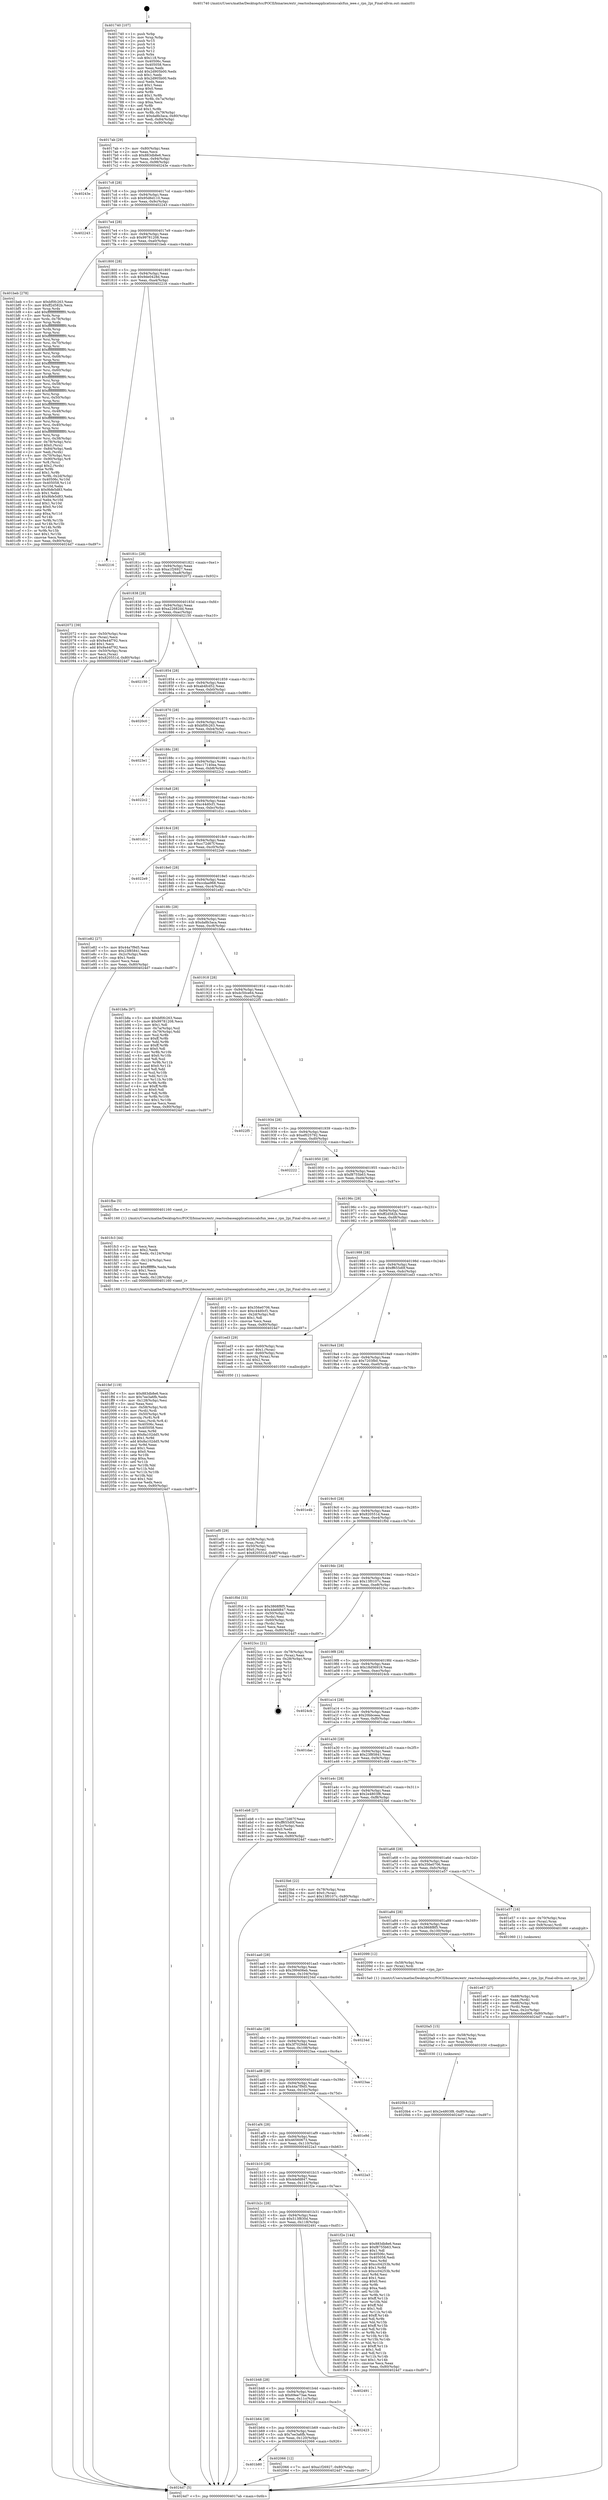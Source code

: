 digraph "0x401740" {
  label = "0x401740 (/mnt/c/Users/mathe/Desktop/tcc/POCII/binaries/extr_reactosbaseapplicationscalcfun_ieee.c_rpn_2pi_Final-ollvm.out::main(0))"
  labelloc = "t"
  node[shape=record]

  Entry [label="",width=0.3,height=0.3,shape=circle,fillcolor=black,style=filled]
  "0x4017ab" [label="{
     0x4017ab [29]\l
     | [instrs]\l
     &nbsp;&nbsp;0x4017ab \<+3\>: mov -0x80(%rbp),%eax\l
     &nbsp;&nbsp;0x4017ae \<+2\>: mov %eax,%ecx\l
     &nbsp;&nbsp;0x4017b0 \<+6\>: sub $0x883db8e6,%ecx\l
     &nbsp;&nbsp;0x4017b6 \<+6\>: mov %eax,-0x94(%rbp)\l
     &nbsp;&nbsp;0x4017bc \<+6\>: mov %ecx,-0x98(%rbp)\l
     &nbsp;&nbsp;0x4017c2 \<+6\>: je 000000000040243e \<main+0xcfe\>\l
  }"]
  "0x40243e" [label="{
     0x40243e\l
  }", style=dashed]
  "0x4017c8" [label="{
     0x4017c8 [28]\l
     | [instrs]\l
     &nbsp;&nbsp;0x4017c8 \<+5\>: jmp 00000000004017cd \<main+0x8d\>\l
     &nbsp;&nbsp;0x4017cd \<+6\>: mov -0x94(%rbp),%eax\l
     &nbsp;&nbsp;0x4017d3 \<+5\>: sub $0x95d6d110,%eax\l
     &nbsp;&nbsp;0x4017d8 \<+6\>: mov %eax,-0x9c(%rbp)\l
     &nbsp;&nbsp;0x4017de \<+6\>: je 0000000000402243 \<main+0xb03\>\l
  }"]
  Exit [label="",width=0.3,height=0.3,shape=circle,fillcolor=black,style=filled,peripheries=2]
  "0x402243" [label="{
     0x402243\l
  }", style=dashed]
  "0x4017e4" [label="{
     0x4017e4 [28]\l
     | [instrs]\l
     &nbsp;&nbsp;0x4017e4 \<+5\>: jmp 00000000004017e9 \<main+0xa9\>\l
     &nbsp;&nbsp;0x4017e9 \<+6\>: mov -0x94(%rbp),%eax\l
     &nbsp;&nbsp;0x4017ef \<+5\>: sub $0x99781208,%eax\l
     &nbsp;&nbsp;0x4017f4 \<+6\>: mov %eax,-0xa0(%rbp)\l
     &nbsp;&nbsp;0x4017fa \<+6\>: je 0000000000401beb \<main+0x4ab\>\l
  }"]
  "0x4020b4" [label="{
     0x4020b4 [12]\l
     | [instrs]\l
     &nbsp;&nbsp;0x4020b4 \<+7\>: movl $0x2e4803f8,-0x80(%rbp)\l
     &nbsp;&nbsp;0x4020bb \<+5\>: jmp 00000000004024d7 \<main+0xd97\>\l
  }"]
  "0x401beb" [label="{
     0x401beb [278]\l
     | [instrs]\l
     &nbsp;&nbsp;0x401beb \<+5\>: mov $0xbf0fc263,%eax\l
     &nbsp;&nbsp;0x401bf0 \<+5\>: mov $0xff2d582b,%ecx\l
     &nbsp;&nbsp;0x401bf5 \<+3\>: mov %rsp,%rdx\l
     &nbsp;&nbsp;0x401bf8 \<+4\>: add $0xfffffffffffffff0,%rdx\l
     &nbsp;&nbsp;0x401bfc \<+3\>: mov %rdx,%rsp\l
     &nbsp;&nbsp;0x401bff \<+4\>: mov %rdx,-0x78(%rbp)\l
     &nbsp;&nbsp;0x401c03 \<+3\>: mov %rsp,%rdx\l
     &nbsp;&nbsp;0x401c06 \<+4\>: add $0xfffffffffffffff0,%rdx\l
     &nbsp;&nbsp;0x401c0a \<+3\>: mov %rdx,%rsp\l
     &nbsp;&nbsp;0x401c0d \<+3\>: mov %rsp,%rsi\l
     &nbsp;&nbsp;0x401c10 \<+4\>: add $0xfffffffffffffff0,%rsi\l
     &nbsp;&nbsp;0x401c14 \<+3\>: mov %rsi,%rsp\l
     &nbsp;&nbsp;0x401c17 \<+4\>: mov %rsi,-0x70(%rbp)\l
     &nbsp;&nbsp;0x401c1b \<+3\>: mov %rsp,%rsi\l
     &nbsp;&nbsp;0x401c1e \<+4\>: add $0xfffffffffffffff0,%rsi\l
     &nbsp;&nbsp;0x401c22 \<+3\>: mov %rsi,%rsp\l
     &nbsp;&nbsp;0x401c25 \<+4\>: mov %rsi,-0x68(%rbp)\l
     &nbsp;&nbsp;0x401c29 \<+3\>: mov %rsp,%rsi\l
     &nbsp;&nbsp;0x401c2c \<+4\>: add $0xfffffffffffffff0,%rsi\l
     &nbsp;&nbsp;0x401c30 \<+3\>: mov %rsi,%rsp\l
     &nbsp;&nbsp;0x401c33 \<+4\>: mov %rsi,-0x60(%rbp)\l
     &nbsp;&nbsp;0x401c37 \<+3\>: mov %rsp,%rsi\l
     &nbsp;&nbsp;0x401c3a \<+4\>: add $0xfffffffffffffff0,%rsi\l
     &nbsp;&nbsp;0x401c3e \<+3\>: mov %rsi,%rsp\l
     &nbsp;&nbsp;0x401c41 \<+4\>: mov %rsi,-0x58(%rbp)\l
     &nbsp;&nbsp;0x401c45 \<+3\>: mov %rsp,%rsi\l
     &nbsp;&nbsp;0x401c48 \<+4\>: add $0xfffffffffffffff0,%rsi\l
     &nbsp;&nbsp;0x401c4c \<+3\>: mov %rsi,%rsp\l
     &nbsp;&nbsp;0x401c4f \<+4\>: mov %rsi,-0x50(%rbp)\l
     &nbsp;&nbsp;0x401c53 \<+3\>: mov %rsp,%rsi\l
     &nbsp;&nbsp;0x401c56 \<+4\>: add $0xfffffffffffffff0,%rsi\l
     &nbsp;&nbsp;0x401c5a \<+3\>: mov %rsi,%rsp\l
     &nbsp;&nbsp;0x401c5d \<+4\>: mov %rsi,-0x48(%rbp)\l
     &nbsp;&nbsp;0x401c61 \<+3\>: mov %rsp,%rsi\l
     &nbsp;&nbsp;0x401c64 \<+4\>: add $0xfffffffffffffff0,%rsi\l
     &nbsp;&nbsp;0x401c68 \<+3\>: mov %rsi,%rsp\l
     &nbsp;&nbsp;0x401c6b \<+4\>: mov %rsi,-0x40(%rbp)\l
     &nbsp;&nbsp;0x401c6f \<+3\>: mov %rsp,%rsi\l
     &nbsp;&nbsp;0x401c72 \<+4\>: add $0xfffffffffffffff0,%rsi\l
     &nbsp;&nbsp;0x401c76 \<+3\>: mov %rsi,%rsp\l
     &nbsp;&nbsp;0x401c79 \<+4\>: mov %rsi,-0x38(%rbp)\l
     &nbsp;&nbsp;0x401c7d \<+4\>: mov -0x78(%rbp),%rsi\l
     &nbsp;&nbsp;0x401c81 \<+6\>: movl $0x0,(%rsi)\l
     &nbsp;&nbsp;0x401c87 \<+6\>: mov -0x84(%rbp),%edi\l
     &nbsp;&nbsp;0x401c8d \<+2\>: mov %edi,(%rdx)\l
     &nbsp;&nbsp;0x401c8f \<+4\>: mov -0x70(%rbp),%rsi\l
     &nbsp;&nbsp;0x401c93 \<+7\>: mov -0x90(%rbp),%r8\l
     &nbsp;&nbsp;0x401c9a \<+3\>: mov %r8,(%rsi)\l
     &nbsp;&nbsp;0x401c9d \<+3\>: cmpl $0x2,(%rdx)\l
     &nbsp;&nbsp;0x401ca0 \<+4\>: setne %r9b\l
     &nbsp;&nbsp;0x401ca4 \<+4\>: and $0x1,%r9b\l
     &nbsp;&nbsp;0x401ca8 \<+4\>: mov %r9b,-0x2d(%rbp)\l
     &nbsp;&nbsp;0x401cac \<+8\>: mov 0x40506c,%r10d\l
     &nbsp;&nbsp;0x401cb4 \<+8\>: mov 0x405058,%r11d\l
     &nbsp;&nbsp;0x401cbc \<+3\>: mov %r10d,%ebx\l
     &nbsp;&nbsp;0x401cbf \<+6\>: sub $0x9bfe5d83,%ebx\l
     &nbsp;&nbsp;0x401cc5 \<+3\>: sub $0x1,%ebx\l
     &nbsp;&nbsp;0x401cc8 \<+6\>: add $0x9bfe5d83,%ebx\l
     &nbsp;&nbsp;0x401cce \<+4\>: imul %ebx,%r10d\l
     &nbsp;&nbsp;0x401cd2 \<+4\>: and $0x1,%r10d\l
     &nbsp;&nbsp;0x401cd6 \<+4\>: cmp $0x0,%r10d\l
     &nbsp;&nbsp;0x401cda \<+4\>: sete %r9b\l
     &nbsp;&nbsp;0x401cde \<+4\>: cmp $0xa,%r11d\l
     &nbsp;&nbsp;0x401ce2 \<+4\>: setl %r14b\l
     &nbsp;&nbsp;0x401ce6 \<+3\>: mov %r9b,%r15b\l
     &nbsp;&nbsp;0x401ce9 \<+3\>: and %r14b,%r15b\l
     &nbsp;&nbsp;0x401cec \<+3\>: xor %r14b,%r9b\l
     &nbsp;&nbsp;0x401cef \<+3\>: or %r9b,%r15b\l
     &nbsp;&nbsp;0x401cf2 \<+4\>: test $0x1,%r15b\l
     &nbsp;&nbsp;0x401cf6 \<+3\>: cmovne %ecx,%eax\l
     &nbsp;&nbsp;0x401cf9 \<+3\>: mov %eax,-0x80(%rbp)\l
     &nbsp;&nbsp;0x401cfc \<+5\>: jmp 00000000004024d7 \<main+0xd97\>\l
  }"]
  "0x401800" [label="{
     0x401800 [28]\l
     | [instrs]\l
     &nbsp;&nbsp;0x401800 \<+5\>: jmp 0000000000401805 \<main+0xc5\>\l
     &nbsp;&nbsp;0x401805 \<+6\>: mov -0x94(%rbp),%eax\l
     &nbsp;&nbsp;0x40180b \<+5\>: sub $0x9de0428d,%eax\l
     &nbsp;&nbsp;0x401810 \<+6\>: mov %eax,-0xa4(%rbp)\l
     &nbsp;&nbsp;0x401816 \<+6\>: je 0000000000402216 \<main+0xad6\>\l
  }"]
  "0x4020a5" [label="{
     0x4020a5 [15]\l
     | [instrs]\l
     &nbsp;&nbsp;0x4020a5 \<+4\>: mov -0x58(%rbp),%rax\l
     &nbsp;&nbsp;0x4020a9 \<+3\>: mov (%rax),%rax\l
     &nbsp;&nbsp;0x4020ac \<+3\>: mov %rax,%rdi\l
     &nbsp;&nbsp;0x4020af \<+5\>: call 0000000000401030 \<free@plt\>\l
     | [calls]\l
     &nbsp;&nbsp;0x401030 \{1\} (unknown)\l
  }"]
  "0x402216" [label="{
     0x402216\l
  }", style=dashed]
  "0x40181c" [label="{
     0x40181c [28]\l
     | [instrs]\l
     &nbsp;&nbsp;0x40181c \<+5\>: jmp 0000000000401821 \<main+0xe1\>\l
     &nbsp;&nbsp;0x401821 \<+6\>: mov -0x94(%rbp),%eax\l
     &nbsp;&nbsp;0x401827 \<+5\>: sub $0xa1f26927,%eax\l
     &nbsp;&nbsp;0x40182c \<+6\>: mov %eax,-0xa8(%rbp)\l
     &nbsp;&nbsp;0x401832 \<+6\>: je 0000000000402072 \<main+0x932\>\l
  }"]
  "0x401b80" [label="{
     0x401b80\l
  }", style=dashed]
  "0x402072" [label="{
     0x402072 [39]\l
     | [instrs]\l
     &nbsp;&nbsp;0x402072 \<+4\>: mov -0x50(%rbp),%rax\l
     &nbsp;&nbsp;0x402076 \<+2\>: mov (%rax),%ecx\l
     &nbsp;&nbsp;0x402078 \<+6\>: sub $0x9a44f792,%ecx\l
     &nbsp;&nbsp;0x40207e \<+3\>: add $0x1,%ecx\l
     &nbsp;&nbsp;0x402081 \<+6\>: add $0x9a44f792,%ecx\l
     &nbsp;&nbsp;0x402087 \<+4\>: mov -0x50(%rbp),%rax\l
     &nbsp;&nbsp;0x40208b \<+2\>: mov %ecx,(%rax)\l
     &nbsp;&nbsp;0x40208d \<+7\>: movl $0x820551d,-0x80(%rbp)\l
     &nbsp;&nbsp;0x402094 \<+5\>: jmp 00000000004024d7 \<main+0xd97\>\l
  }"]
  "0x401838" [label="{
     0x401838 [28]\l
     | [instrs]\l
     &nbsp;&nbsp;0x401838 \<+5\>: jmp 000000000040183d \<main+0xfd\>\l
     &nbsp;&nbsp;0x40183d \<+6\>: mov -0x94(%rbp),%eax\l
     &nbsp;&nbsp;0x401843 \<+5\>: sub $0xa22682dd,%eax\l
     &nbsp;&nbsp;0x401848 \<+6\>: mov %eax,-0xac(%rbp)\l
     &nbsp;&nbsp;0x40184e \<+6\>: je 0000000000402150 \<main+0xa10\>\l
  }"]
  "0x402066" [label="{
     0x402066 [12]\l
     | [instrs]\l
     &nbsp;&nbsp;0x402066 \<+7\>: movl $0xa1f26927,-0x80(%rbp)\l
     &nbsp;&nbsp;0x40206d \<+5\>: jmp 00000000004024d7 \<main+0xd97\>\l
  }"]
  "0x402150" [label="{
     0x402150\l
  }", style=dashed]
  "0x401854" [label="{
     0x401854 [28]\l
     | [instrs]\l
     &nbsp;&nbsp;0x401854 \<+5\>: jmp 0000000000401859 \<main+0x119\>\l
     &nbsp;&nbsp;0x401859 \<+6\>: mov -0x94(%rbp),%eax\l
     &nbsp;&nbsp;0x40185f \<+5\>: sub $0xab4fcd52,%eax\l
     &nbsp;&nbsp;0x401864 \<+6\>: mov %eax,-0xb0(%rbp)\l
     &nbsp;&nbsp;0x40186a \<+6\>: je 00000000004020c0 \<main+0x980\>\l
  }"]
  "0x401b64" [label="{
     0x401b64 [28]\l
     | [instrs]\l
     &nbsp;&nbsp;0x401b64 \<+5\>: jmp 0000000000401b69 \<main+0x429\>\l
     &nbsp;&nbsp;0x401b69 \<+6\>: mov -0x94(%rbp),%eax\l
     &nbsp;&nbsp;0x401b6f \<+5\>: sub $0x7ee3a6fb,%eax\l
     &nbsp;&nbsp;0x401b74 \<+6\>: mov %eax,-0x120(%rbp)\l
     &nbsp;&nbsp;0x401b7a \<+6\>: je 0000000000402066 \<main+0x926\>\l
  }"]
  "0x4020c0" [label="{
     0x4020c0\l
  }", style=dashed]
  "0x401870" [label="{
     0x401870 [28]\l
     | [instrs]\l
     &nbsp;&nbsp;0x401870 \<+5\>: jmp 0000000000401875 \<main+0x135\>\l
     &nbsp;&nbsp;0x401875 \<+6\>: mov -0x94(%rbp),%eax\l
     &nbsp;&nbsp;0x40187b \<+5\>: sub $0xbf0fc263,%eax\l
     &nbsp;&nbsp;0x401880 \<+6\>: mov %eax,-0xb4(%rbp)\l
     &nbsp;&nbsp;0x401886 \<+6\>: je 00000000004023e1 \<main+0xca1\>\l
  }"]
  "0x402423" [label="{
     0x402423\l
  }", style=dashed]
  "0x4023e1" [label="{
     0x4023e1\l
  }", style=dashed]
  "0x40188c" [label="{
     0x40188c [28]\l
     | [instrs]\l
     &nbsp;&nbsp;0x40188c \<+5\>: jmp 0000000000401891 \<main+0x151\>\l
     &nbsp;&nbsp;0x401891 \<+6\>: mov -0x94(%rbp),%eax\l
     &nbsp;&nbsp;0x401897 \<+5\>: sub $0xc17140ea,%eax\l
     &nbsp;&nbsp;0x40189c \<+6\>: mov %eax,-0xb8(%rbp)\l
     &nbsp;&nbsp;0x4018a2 \<+6\>: je 00000000004022c2 \<main+0xb82\>\l
  }"]
  "0x401b48" [label="{
     0x401b48 [28]\l
     | [instrs]\l
     &nbsp;&nbsp;0x401b48 \<+5\>: jmp 0000000000401b4d \<main+0x40d\>\l
     &nbsp;&nbsp;0x401b4d \<+6\>: mov -0x94(%rbp),%eax\l
     &nbsp;&nbsp;0x401b53 \<+5\>: sub $0x69ee73ae,%eax\l
     &nbsp;&nbsp;0x401b58 \<+6\>: mov %eax,-0x11c(%rbp)\l
     &nbsp;&nbsp;0x401b5e \<+6\>: je 0000000000402423 \<main+0xce3\>\l
  }"]
  "0x4022c2" [label="{
     0x4022c2\l
  }", style=dashed]
  "0x4018a8" [label="{
     0x4018a8 [28]\l
     | [instrs]\l
     &nbsp;&nbsp;0x4018a8 \<+5\>: jmp 00000000004018ad \<main+0x16d\>\l
     &nbsp;&nbsp;0x4018ad \<+6\>: mov -0x94(%rbp),%eax\l
     &nbsp;&nbsp;0x4018b3 \<+5\>: sub $0xc44d0cf1,%eax\l
     &nbsp;&nbsp;0x4018b8 \<+6\>: mov %eax,-0xbc(%rbp)\l
     &nbsp;&nbsp;0x4018be \<+6\>: je 0000000000401d1c \<main+0x5dc\>\l
  }"]
  "0x402491" [label="{
     0x402491\l
  }", style=dashed]
  "0x401d1c" [label="{
     0x401d1c\l
  }", style=dashed]
  "0x4018c4" [label="{
     0x4018c4 [28]\l
     | [instrs]\l
     &nbsp;&nbsp;0x4018c4 \<+5\>: jmp 00000000004018c9 \<main+0x189\>\l
     &nbsp;&nbsp;0x4018c9 \<+6\>: mov -0x94(%rbp),%eax\l
     &nbsp;&nbsp;0x4018cf \<+5\>: sub $0xcc72d67f,%eax\l
     &nbsp;&nbsp;0x4018d4 \<+6\>: mov %eax,-0xc0(%rbp)\l
     &nbsp;&nbsp;0x4018da \<+6\>: je 00000000004022e9 \<main+0xba9\>\l
  }"]
  "0x401fef" [label="{
     0x401fef [119]\l
     | [instrs]\l
     &nbsp;&nbsp;0x401fef \<+5\>: mov $0x883db8e6,%ecx\l
     &nbsp;&nbsp;0x401ff4 \<+5\>: mov $0x7ee3a6fb,%edx\l
     &nbsp;&nbsp;0x401ff9 \<+6\>: mov -0x128(%rbp),%esi\l
     &nbsp;&nbsp;0x401fff \<+3\>: imul %eax,%esi\l
     &nbsp;&nbsp;0x402002 \<+4\>: mov -0x58(%rbp),%rdi\l
     &nbsp;&nbsp;0x402006 \<+3\>: mov (%rdi),%rdi\l
     &nbsp;&nbsp;0x402009 \<+4\>: mov -0x50(%rbp),%r8\l
     &nbsp;&nbsp;0x40200d \<+3\>: movslq (%r8),%r8\l
     &nbsp;&nbsp;0x402010 \<+4\>: mov %esi,(%rdi,%r8,4)\l
     &nbsp;&nbsp;0x402014 \<+7\>: mov 0x40506c,%eax\l
     &nbsp;&nbsp;0x40201b \<+7\>: mov 0x405058,%esi\l
     &nbsp;&nbsp;0x402022 \<+3\>: mov %eax,%r9d\l
     &nbsp;&nbsp;0x402025 \<+7\>: sub $0x8a102dd5,%r9d\l
     &nbsp;&nbsp;0x40202c \<+4\>: sub $0x1,%r9d\l
     &nbsp;&nbsp;0x402030 \<+7\>: add $0x8a102dd5,%r9d\l
     &nbsp;&nbsp;0x402037 \<+4\>: imul %r9d,%eax\l
     &nbsp;&nbsp;0x40203b \<+3\>: and $0x1,%eax\l
     &nbsp;&nbsp;0x40203e \<+3\>: cmp $0x0,%eax\l
     &nbsp;&nbsp;0x402041 \<+4\>: sete %r10b\l
     &nbsp;&nbsp;0x402045 \<+3\>: cmp $0xa,%esi\l
     &nbsp;&nbsp;0x402048 \<+4\>: setl %r11b\l
     &nbsp;&nbsp;0x40204c \<+3\>: mov %r10b,%bl\l
     &nbsp;&nbsp;0x40204f \<+3\>: and %r11b,%bl\l
     &nbsp;&nbsp;0x402052 \<+3\>: xor %r11b,%r10b\l
     &nbsp;&nbsp;0x402055 \<+3\>: or %r10b,%bl\l
     &nbsp;&nbsp;0x402058 \<+3\>: test $0x1,%bl\l
     &nbsp;&nbsp;0x40205b \<+3\>: cmovne %edx,%ecx\l
     &nbsp;&nbsp;0x40205e \<+3\>: mov %ecx,-0x80(%rbp)\l
     &nbsp;&nbsp;0x402061 \<+5\>: jmp 00000000004024d7 \<main+0xd97\>\l
  }"]
  "0x4022e9" [label="{
     0x4022e9\l
  }", style=dashed]
  "0x4018e0" [label="{
     0x4018e0 [28]\l
     | [instrs]\l
     &nbsp;&nbsp;0x4018e0 \<+5\>: jmp 00000000004018e5 \<main+0x1a5\>\l
     &nbsp;&nbsp;0x4018e5 \<+6\>: mov -0x94(%rbp),%eax\l
     &nbsp;&nbsp;0x4018eb \<+5\>: sub $0xccdaa968,%eax\l
     &nbsp;&nbsp;0x4018f0 \<+6\>: mov %eax,-0xc4(%rbp)\l
     &nbsp;&nbsp;0x4018f6 \<+6\>: je 0000000000401e82 \<main+0x742\>\l
  }"]
  "0x401fc3" [label="{
     0x401fc3 [44]\l
     | [instrs]\l
     &nbsp;&nbsp;0x401fc3 \<+2\>: xor %ecx,%ecx\l
     &nbsp;&nbsp;0x401fc5 \<+5\>: mov $0x2,%edx\l
     &nbsp;&nbsp;0x401fca \<+6\>: mov %edx,-0x124(%rbp)\l
     &nbsp;&nbsp;0x401fd0 \<+1\>: cltd\l
     &nbsp;&nbsp;0x401fd1 \<+6\>: mov -0x124(%rbp),%esi\l
     &nbsp;&nbsp;0x401fd7 \<+2\>: idiv %esi\l
     &nbsp;&nbsp;0x401fd9 \<+6\>: imul $0xfffffffe,%edx,%edx\l
     &nbsp;&nbsp;0x401fdf \<+3\>: sub $0x1,%ecx\l
     &nbsp;&nbsp;0x401fe2 \<+2\>: sub %ecx,%edx\l
     &nbsp;&nbsp;0x401fe4 \<+6\>: mov %edx,-0x128(%rbp)\l
     &nbsp;&nbsp;0x401fea \<+5\>: call 0000000000401160 \<next_i\>\l
     | [calls]\l
     &nbsp;&nbsp;0x401160 \{1\} (/mnt/c/Users/mathe/Desktop/tcc/POCII/binaries/extr_reactosbaseapplicationscalcfun_ieee.c_rpn_2pi_Final-ollvm.out::next_i)\l
  }"]
  "0x401e82" [label="{
     0x401e82 [27]\l
     | [instrs]\l
     &nbsp;&nbsp;0x401e82 \<+5\>: mov $0x44a7f9d5,%eax\l
     &nbsp;&nbsp;0x401e87 \<+5\>: mov $0x23f85841,%ecx\l
     &nbsp;&nbsp;0x401e8c \<+3\>: mov -0x2c(%rbp),%edx\l
     &nbsp;&nbsp;0x401e8f \<+3\>: cmp $0x1,%edx\l
     &nbsp;&nbsp;0x401e92 \<+3\>: cmovl %ecx,%eax\l
     &nbsp;&nbsp;0x401e95 \<+3\>: mov %eax,-0x80(%rbp)\l
     &nbsp;&nbsp;0x401e98 \<+5\>: jmp 00000000004024d7 \<main+0xd97\>\l
  }"]
  "0x4018fc" [label="{
     0x4018fc [28]\l
     | [instrs]\l
     &nbsp;&nbsp;0x4018fc \<+5\>: jmp 0000000000401901 \<main+0x1c1\>\l
     &nbsp;&nbsp;0x401901 \<+6\>: mov -0x94(%rbp),%eax\l
     &nbsp;&nbsp;0x401907 \<+5\>: sub $0xda8b3aca,%eax\l
     &nbsp;&nbsp;0x40190c \<+6\>: mov %eax,-0xc8(%rbp)\l
     &nbsp;&nbsp;0x401912 \<+6\>: je 0000000000401b8a \<main+0x44a\>\l
  }"]
  "0x401b2c" [label="{
     0x401b2c [28]\l
     | [instrs]\l
     &nbsp;&nbsp;0x401b2c \<+5\>: jmp 0000000000401b31 \<main+0x3f1\>\l
     &nbsp;&nbsp;0x401b31 \<+6\>: mov -0x94(%rbp),%eax\l
     &nbsp;&nbsp;0x401b37 \<+5\>: sub $0x513f830d,%eax\l
     &nbsp;&nbsp;0x401b3c \<+6\>: mov %eax,-0x118(%rbp)\l
     &nbsp;&nbsp;0x401b42 \<+6\>: je 0000000000402491 \<main+0xd51\>\l
  }"]
  "0x401b8a" [label="{
     0x401b8a [97]\l
     | [instrs]\l
     &nbsp;&nbsp;0x401b8a \<+5\>: mov $0xbf0fc263,%eax\l
     &nbsp;&nbsp;0x401b8f \<+5\>: mov $0x99781208,%ecx\l
     &nbsp;&nbsp;0x401b94 \<+2\>: mov $0x1,%dl\l
     &nbsp;&nbsp;0x401b96 \<+4\>: mov -0x7a(%rbp),%sil\l
     &nbsp;&nbsp;0x401b9a \<+4\>: mov -0x79(%rbp),%dil\l
     &nbsp;&nbsp;0x401b9e \<+3\>: mov %sil,%r8b\l
     &nbsp;&nbsp;0x401ba1 \<+4\>: xor $0xff,%r8b\l
     &nbsp;&nbsp;0x401ba5 \<+3\>: mov %dil,%r9b\l
     &nbsp;&nbsp;0x401ba8 \<+4\>: xor $0xff,%r9b\l
     &nbsp;&nbsp;0x401bac \<+3\>: xor $0x0,%dl\l
     &nbsp;&nbsp;0x401baf \<+3\>: mov %r8b,%r10b\l
     &nbsp;&nbsp;0x401bb2 \<+4\>: and $0x0,%r10b\l
     &nbsp;&nbsp;0x401bb6 \<+3\>: and %dl,%sil\l
     &nbsp;&nbsp;0x401bb9 \<+3\>: mov %r9b,%r11b\l
     &nbsp;&nbsp;0x401bbc \<+4\>: and $0x0,%r11b\l
     &nbsp;&nbsp;0x401bc0 \<+3\>: and %dl,%dil\l
     &nbsp;&nbsp;0x401bc3 \<+3\>: or %sil,%r10b\l
     &nbsp;&nbsp;0x401bc6 \<+3\>: or %dil,%r11b\l
     &nbsp;&nbsp;0x401bc9 \<+3\>: xor %r11b,%r10b\l
     &nbsp;&nbsp;0x401bcc \<+3\>: or %r9b,%r8b\l
     &nbsp;&nbsp;0x401bcf \<+4\>: xor $0xff,%r8b\l
     &nbsp;&nbsp;0x401bd3 \<+3\>: or $0x0,%dl\l
     &nbsp;&nbsp;0x401bd6 \<+3\>: and %dl,%r8b\l
     &nbsp;&nbsp;0x401bd9 \<+3\>: or %r8b,%r10b\l
     &nbsp;&nbsp;0x401bdc \<+4\>: test $0x1,%r10b\l
     &nbsp;&nbsp;0x401be0 \<+3\>: cmovne %ecx,%eax\l
     &nbsp;&nbsp;0x401be3 \<+3\>: mov %eax,-0x80(%rbp)\l
     &nbsp;&nbsp;0x401be6 \<+5\>: jmp 00000000004024d7 \<main+0xd97\>\l
  }"]
  "0x401918" [label="{
     0x401918 [28]\l
     | [instrs]\l
     &nbsp;&nbsp;0x401918 \<+5\>: jmp 000000000040191d \<main+0x1dd\>\l
     &nbsp;&nbsp;0x40191d \<+6\>: mov -0x94(%rbp),%eax\l
     &nbsp;&nbsp;0x401923 \<+5\>: sub $0xdc50ce64,%eax\l
     &nbsp;&nbsp;0x401928 \<+6\>: mov %eax,-0xcc(%rbp)\l
     &nbsp;&nbsp;0x40192e \<+6\>: je 00000000004022f5 \<main+0xbb5\>\l
  }"]
  "0x4024d7" [label="{
     0x4024d7 [5]\l
     | [instrs]\l
     &nbsp;&nbsp;0x4024d7 \<+5\>: jmp 00000000004017ab \<main+0x6b\>\l
  }"]
  "0x401740" [label="{
     0x401740 [107]\l
     | [instrs]\l
     &nbsp;&nbsp;0x401740 \<+1\>: push %rbp\l
     &nbsp;&nbsp;0x401741 \<+3\>: mov %rsp,%rbp\l
     &nbsp;&nbsp;0x401744 \<+2\>: push %r15\l
     &nbsp;&nbsp;0x401746 \<+2\>: push %r14\l
     &nbsp;&nbsp;0x401748 \<+2\>: push %r13\l
     &nbsp;&nbsp;0x40174a \<+2\>: push %r12\l
     &nbsp;&nbsp;0x40174c \<+1\>: push %rbx\l
     &nbsp;&nbsp;0x40174d \<+7\>: sub $0x118,%rsp\l
     &nbsp;&nbsp;0x401754 \<+7\>: mov 0x40506c,%eax\l
     &nbsp;&nbsp;0x40175b \<+7\>: mov 0x405058,%ecx\l
     &nbsp;&nbsp;0x401762 \<+2\>: mov %eax,%edx\l
     &nbsp;&nbsp;0x401764 \<+6\>: add $0x2d905b00,%edx\l
     &nbsp;&nbsp;0x40176a \<+3\>: sub $0x1,%edx\l
     &nbsp;&nbsp;0x40176d \<+6\>: sub $0x2d905b00,%edx\l
     &nbsp;&nbsp;0x401773 \<+3\>: imul %edx,%eax\l
     &nbsp;&nbsp;0x401776 \<+3\>: and $0x1,%eax\l
     &nbsp;&nbsp;0x401779 \<+3\>: cmp $0x0,%eax\l
     &nbsp;&nbsp;0x40177c \<+4\>: sete %r8b\l
     &nbsp;&nbsp;0x401780 \<+4\>: and $0x1,%r8b\l
     &nbsp;&nbsp;0x401784 \<+4\>: mov %r8b,-0x7a(%rbp)\l
     &nbsp;&nbsp;0x401788 \<+3\>: cmp $0xa,%ecx\l
     &nbsp;&nbsp;0x40178b \<+4\>: setl %r8b\l
     &nbsp;&nbsp;0x40178f \<+4\>: and $0x1,%r8b\l
     &nbsp;&nbsp;0x401793 \<+4\>: mov %r8b,-0x79(%rbp)\l
     &nbsp;&nbsp;0x401797 \<+7\>: movl $0xda8b3aca,-0x80(%rbp)\l
     &nbsp;&nbsp;0x40179e \<+6\>: mov %edi,-0x84(%rbp)\l
     &nbsp;&nbsp;0x4017a4 \<+7\>: mov %rsi,-0x90(%rbp)\l
  }"]
  "0x401f2e" [label="{
     0x401f2e [144]\l
     | [instrs]\l
     &nbsp;&nbsp;0x401f2e \<+5\>: mov $0x883db8e6,%eax\l
     &nbsp;&nbsp;0x401f33 \<+5\>: mov $0xf8755b63,%ecx\l
     &nbsp;&nbsp;0x401f38 \<+2\>: mov $0x1,%dl\l
     &nbsp;&nbsp;0x401f3a \<+7\>: mov 0x40506c,%esi\l
     &nbsp;&nbsp;0x401f41 \<+7\>: mov 0x405058,%edi\l
     &nbsp;&nbsp;0x401f48 \<+3\>: mov %esi,%r8d\l
     &nbsp;&nbsp;0x401f4b \<+7\>: add $0xcc04253b,%r8d\l
     &nbsp;&nbsp;0x401f52 \<+4\>: sub $0x1,%r8d\l
     &nbsp;&nbsp;0x401f56 \<+7\>: sub $0xcc04253b,%r8d\l
     &nbsp;&nbsp;0x401f5d \<+4\>: imul %r8d,%esi\l
     &nbsp;&nbsp;0x401f61 \<+3\>: and $0x1,%esi\l
     &nbsp;&nbsp;0x401f64 \<+3\>: cmp $0x0,%esi\l
     &nbsp;&nbsp;0x401f67 \<+4\>: sete %r9b\l
     &nbsp;&nbsp;0x401f6b \<+3\>: cmp $0xa,%edi\l
     &nbsp;&nbsp;0x401f6e \<+4\>: setl %r10b\l
     &nbsp;&nbsp;0x401f72 \<+3\>: mov %r9b,%r11b\l
     &nbsp;&nbsp;0x401f75 \<+4\>: xor $0xff,%r11b\l
     &nbsp;&nbsp;0x401f79 \<+3\>: mov %r10b,%bl\l
     &nbsp;&nbsp;0x401f7c \<+3\>: xor $0xff,%bl\l
     &nbsp;&nbsp;0x401f7f \<+3\>: xor $0x1,%dl\l
     &nbsp;&nbsp;0x401f82 \<+3\>: mov %r11b,%r14b\l
     &nbsp;&nbsp;0x401f85 \<+4\>: and $0xff,%r14b\l
     &nbsp;&nbsp;0x401f89 \<+3\>: and %dl,%r9b\l
     &nbsp;&nbsp;0x401f8c \<+3\>: mov %bl,%r15b\l
     &nbsp;&nbsp;0x401f8f \<+4\>: and $0xff,%r15b\l
     &nbsp;&nbsp;0x401f93 \<+3\>: and %dl,%r10b\l
     &nbsp;&nbsp;0x401f96 \<+3\>: or %r9b,%r14b\l
     &nbsp;&nbsp;0x401f99 \<+3\>: or %r10b,%r15b\l
     &nbsp;&nbsp;0x401f9c \<+3\>: xor %r15b,%r14b\l
     &nbsp;&nbsp;0x401f9f \<+3\>: or %bl,%r11b\l
     &nbsp;&nbsp;0x401fa2 \<+4\>: xor $0xff,%r11b\l
     &nbsp;&nbsp;0x401fa6 \<+3\>: or $0x1,%dl\l
     &nbsp;&nbsp;0x401fa9 \<+3\>: and %dl,%r11b\l
     &nbsp;&nbsp;0x401fac \<+3\>: or %r11b,%r14b\l
     &nbsp;&nbsp;0x401faf \<+4\>: test $0x1,%r14b\l
     &nbsp;&nbsp;0x401fb3 \<+3\>: cmovne %ecx,%eax\l
     &nbsp;&nbsp;0x401fb6 \<+3\>: mov %eax,-0x80(%rbp)\l
     &nbsp;&nbsp;0x401fb9 \<+5\>: jmp 00000000004024d7 \<main+0xd97\>\l
  }"]
  "0x401b10" [label="{
     0x401b10 [28]\l
     | [instrs]\l
     &nbsp;&nbsp;0x401b10 \<+5\>: jmp 0000000000401b15 \<main+0x3d5\>\l
     &nbsp;&nbsp;0x401b15 \<+6\>: mov -0x94(%rbp),%eax\l
     &nbsp;&nbsp;0x401b1b \<+5\>: sub $0x4defd847,%eax\l
     &nbsp;&nbsp;0x401b20 \<+6\>: mov %eax,-0x114(%rbp)\l
     &nbsp;&nbsp;0x401b26 \<+6\>: je 0000000000401f2e \<main+0x7ee\>\l
  }"]
  "0x4022f5" [label="{
     0x4022f5\l
  }", style=dashed]
  "0x401934" [label="{
     0x401934 [28]\l
     | [instrs]\l
     &nbsp;&nbsp;0x401934 \<+5\>: jmp 0000000000401939 \<main+0x1f9\>\l
     &nbsp;&nbsp;0x401939 \<+6\>: mov -0x94(%rbp),%eax\l
     &nbsp;&nbsp;0x40193f \<+5\>: sub $0xef025792,%eax\l
     &nbsp;&nbsp;0x401944 \<+6\>: mov %eax,-0xd0(%rbp)\l
     &nbsp;&nbsp;0x40194a \<+6\>: je 0000000000402222 \<main+0xae2\>\l
  }"]
  "0x4022a3" [label="{
     0x4022a3\l
  }", style=dashed]
  "0x402222" [label="{
     0x402222\l
  }", style=dashed]
  "0x401950" [label="{
     0x401950 [28]\l
     | [instrs]\l
     &nbsp;&nbsp;0x401950 \<+5\>: jmp 0000000000401955 \<main+0x215\>\l
     &nbsp;&nbsp;0x401955 \<+6\>: mov -0x94(%rbp),%eax\l
     &nbsp;&nbsp;0x40195b \<+5\>: sub $0xf8755b63,%eax\l
     &nbsp;&nbsp;0x401960 \<+6\>: mov %eax,-0xd4(%rbp)\l
     &nbsp;&nbsp;0x401966 \<+6\>: je 0000000000401fbe \<main+0x87e\>\l
  }"]
  "0x401af4" [label="{
     0x401af4 [28]\l
     | [instrs]\l
     &nbsp;&nbsp;0x401af4 \<+5\>: jmp 0000000000401af9 \<main+0x3b9\>\l
     &nbsp;&nbsp;0x401af9 \<+6\>: mov -0x94(%rbp),%eax\l
     &nbsp;&nbsp;0x401aff \<+5\>: sub $0x46560673,%eax\l
     &nbsp;&nbsp;0x401b04 \<+6\>: mov %eax,-0x110(%rbp)\l
     &nbsp;&nbsp;0x401b0a \<+6\>: je 00000000004022a3 \<main+0xb63\>\l
  }"]
  "0x401fbe" [label="{
     0x401fbe [5]\l
     | [instrs]\l
     &nbsp;&nbsp;0x401fbe \<+5\>: call 0000000000401160 \<next_i\>\l
     | [calls]\l
     &nbsp;&nbsp;0x401160 \{1\} (/mnt/c/Users/mathe/Desktop/tcc/POCII/binaries/extr_reactosbaseapplicationscalcfun_ieee.c_rpn_2pi_Final-ollvm.out::next_i)\l
  }"]
  "0x40196c" [label="{
     0x40196c [28]\l
     | [instrs]\l
     &nbsp;&nbsp;0x40196c \<+5\>: jmp 0000000000401971 \<main+0x231\>\l
     &nbsp;&nbsp;0x401971 \<+6\>: mov -0x94(%rbp),%eax\l
     &nbsp;&nbsp;0x401977 \<+5\>: sub $0xff2d582b,%eax\l
     &nbsp;&nbsp;0x40197c \<+6\>: mov %eax,-0xd8(%rbp)\l
     &nbsp;&nbsp;0x401982 \<+6\>: je 0000000000401d01 \<main+0x5c1\>\l
  }"]
  "0x401e9d" [label="{
     0x401e9d\l
  }", style=dashed]
  "0x401d01" [label="{
     0x401d01 [27]\l
     | [instrs]\l
     &nbsp;&nbsp;0x401d01 \<+5\>: mov $0x356e0706,%eax\l
     &nbsp;&nbsp;0x401d06 \<+5\>: mov $0xc44d0cf1,%ecx\l
     &nbsp;&nbsp;0x401d0b \<+3\>: mov -0x2d(%rbp),%dl\l
     &nbsp;&nbsp;0x401d0e \<+3\>: test $0x1,%dl\l
     &nbsp;&nbsp;0x401d11 \<+3\>: cmovne %ecx,%eax\l
     &nbsp;&nbsp;0x401d14 \<+3\>: mov %eax,-0x80(%rbp)\l
     &nbsp;&nbsp;0x401d17 \<+5\>: jmp 00000000004024d7 \<main+0xd97\>\l
  }"]
  "0x401988" [label="{
     0x401988 [28]\l
     | [instrs]\l
     &nbsp;&nbsp;0x401988 \<+5\>: jmp 000000000040198d \<main+0x24d\>\l
     &nbsp;&nbsp;0x40198d \<+6\>: mov -0x94(%rbp),%eax\l
     &nbsp;&nbsp;0x401993 \<+5\>: sub $0xff655d0f,%eax\l
     &nbsp;&nbsp;0x401998 \<+6\>: mov %eax,-0xdc(%rbp)\l
     &nbsp;&nbsp;0x40199e \<+6\>: je 0000000000401ed3 \<main+0x793\>\l
  }"]
  "0x401ad8" [label="{
     0x401ad8 [28]\l
     | [instrs]\l
     &nbsp;&nbsp;0x401ad8 \<+5\>: jmp 0000000000401add \<main+0x39d\>\l
     &nbsp;&nbsp;0x401add \<+6\>: mov -0x94(%rbp),%eax\l
     &nbsp;&nbsp;0x401ae3 \<+5\>: sub $0x44a7f9d5,%eax\l
     &nbsp;&nbsp;0x401ae8 \<+6\>: mov %eax,-0x10c(%rbp)\l
     &nbsp;&nbsp;0x401aee \<+6\>: je 0000000000401e9d \<main+0x75d\>\l
  }"]
  "0x401ed3" [label="{
     0x401ed3 [29]\l
     | [instrs]\l
     &nbsp;&nbsp;0x401ed3 \<+4\>: mov -0x60(%rbp),%rax\l
     &nbsp;&nbsp;0x401ed7 \<+6\>: movl $0x1,(%rax)\l
     &nbsp;&nbsp;0x401edd \<+4\>: mov -0x60(%rbp),%rax\l
     &nbsp;&nbsp;0x401ee1 \<+3\>: movslq (%rax),%rax\l
     &nbsp;&nbsp;0x401ee4 \<+4\>: shl $0x2,%rax\l
     &nbsp;&nbsp;0x401ee8 \<+3\>: mov %rax,%rdi\l
     &nbsp;&nbsp;0x401eeb \<+5\>: call 0000000000401050 \<malloc@plt\>\l
     | [calls]\l
     &nbsp;&nbsp;0x401050 \{1\} (unknown)\l
  }"]
  "0x4019a4" [label="{
     0x4019a4 [28]\l
     | [instrs]\l
     &nbsp;&nbsp;0x4019a4 \<+5\>: jmp 00000000004019a9 \<main+0x269\>\l
     &nbsp;&nbsp;0x4019a9 \<+6\>: mov -0x94(%rbp),%eax\l
     &nbsp;&nbsp;0x4019af \<+5\>: sub $0x7203fb0,%eax\l
     &nbsp;&nbsp;0x4019b4 \<+6\>: mov %eax,-0xe0(%rbp)\l
     &nbsp;&nbsp;0x4019ba \<+6\>: je 0000000000401e4b \<main+0x70b\>\l
  }"]
  "0x4023aa" [label="{
     0x4023aa\l
  }", style=dashed]
  "0x401e4b" [label="{
     0x401e4b\l
  }", style=dashed]
  "0x4019c0" [label="{
     0x4019c0 [28]\l
     | [instrs]\l
     &nbsp;&nbsp;0x4019c0 \<+5\>: jmp 00000000004019c5 \<main+0x285\>\l
     &nbsp;&nbsp;0x4019c5 \<+6\>: mov -0x94(%rbp),%eax\l
     &nbsp;&nbsp;0x4019cb \<+5\>: sub $0x820551d,%eax\l
     &nbsp;&nbsp;0x4019d0 \<+6\>: mov %eax,-0xe4(%rbp)\l
     &nbsp;&nbsp;0x4019d6 \<+6\>: je 0000000000401f0d \<main+0x7cd\>\l
  }"]
  "0x401abc" [label="{
     0x401abc [28]\l
     | [instrs]\l
     &nbsp;&nbsp;0x401abc \<+5\>: jmp 0000000000401ac1 \<main+0x381\>\l
     &nbsp;&nbsp;0x401ac1 \<+6\>: mov -0x94(%rbp),%eax\l
     &nbsp;&nbsp;0x401ac7 \<+5\>: sub $0x3f7029dd,%eax\l
     &nbsp;&nbsp;0x401acc \<+6\>: mov %eax,-0x108(%rbp)\l
     &nbsp;&nbsp;0x401ad2 \<+6\>: je 00000000004023aa \<main+0xc6a\>\l
  }"]
  "0x401f0d" [label="{
     0x401f0d [33]\l
     | [instrs]\l
     &nbsp;&nbsp;0x401f0d \<+5\>: mov $0x3868f8f5,%eax\l
     &nbsp;&nbsp;0x401f12 \<+5\>: mov $0x4defd847,%ecx\l
     &nbsp;&nbsp;0x401f17 \<+4\>: mov -0x50(%rbp),%rdx\l
     &nbsp;&nbsp;0x401f1b \<+2\>: mov (%rdx),%esi\l
     &nbsp;&nbsp;0x401f1d \<+4\>: mov -0x60(%rbp),%rdx\l
     &nbsp;&nbsp;0x401f21 \<+2\>: cmp (%rdx),%esi\l
     &nbsp;&nbsp;0x401f23 \<+3\>: cmovl %ecx,%eax\l
     &nbsp;&nbsp;0x401f26 \<+3\>: mov %eax,-0x80(%rbp)\l
     &nbsp;&nbsp;0x401f29 \<+5\>: jmp 00000000004024d7 \<main+0xd97\>\l
  }"]
  "0x4019dc" [label="{
     0x4019dc [28]\l
     | [instrs]\l
     &nbsp;&nbsp;0x4019dc \<+5\>: jmp 00000000004019e1 \<main+0x2a1\>\l
     &nbsp;&nbsp;0x4019e1 \<+6\>: mov -0x94(%rbp),%eax\l
     &nbsp;&nbsp;0x4019e7 \<+5\>: sub $0x13f0107c,%eax\l
     &nbsp;&nbsp;0x4019ec \<+6\>: mov %eax,-0xe8(%rbp)\l
     &nbsp;&nbsp;0x4019f2 \<+6\>: je 00000000004023cc \<main+0xc8c\>\l
  }"]
  "0x40234d" [label="{
     0x40234d\l
  }", style=dashed]
  "0x4023cc" [label="{
     0x4023cc [21]\l
     | [instrs]\l
     &nbsp;&nbsp;0x4023cc \<+4\>: mov -0x78(%rbp),%rax\l
     &nbsp;&nbsp;0x4023d0 \<+2\>: mov (%rax),%eax\l
     &nbsp;&nbsp;0x4023d2 \<+4\>: lea -0x28(%rbp),%rsp\l
     &nbsp;&nbsp;0x4023d6 \<+1\>: pop %rbx\l
     &nbsp;&nbsp;0x4023d7 \<+2\>: pop %r12\l
     &nbsp;&nbsp;0x4023d9 \<+2\>: pop %r13\l
     &nbsp;&nbsp;0x4023db \<+2\>: pop %r14\l
     &nbsp;&nbsp;0x4023dd \<+2\>: pop %r15\l
     &nbsp;&nbsp;0x4023df \<+1\>: pop %rbp\l
     &nbsp;&nbsp;0x4023e0 \<+1\>: ret\l
  }"]
  "0x4019f8" [label="{
     0x4019f8 [28]\l
     | [instrs]\l
     &nbsp;&nbsp;0x4019f8 \<+5\>: jmp 00000000004019fd \<main+0x2bd\>\l
     &nbsp;&nbsp;0x4019fd \<+6\>: mov -0x94(%rbp),%eax\l
     &nbsp;&nbsp;0x401a03 \<+5\>: sub $0x18d56919,%eax\l
     &nbsp;&nbsp;0x401a08 \<+6\>: mov %eax,-0xec(%rbp)\l
     &nbsp;&nbsp;0x401a0e \<+6\>: je 00000000004024cb \<main+0xd8b\>\l
  }"]
  "0x401aa0" [label="{
     0x401aa0 [28]\l
     | [instrs]\l
     &nbsp;&nbsp;0x401aa0 \<+5\>: jmp 0000000000401aa5 \<main+0x365\>\l
     &nbsp;&nbsp;0x401aa5 \<+6\>: mov -0x94(%rbp),%eax\l
     &nbsp;&nbsp;0x401aab \<+5\>: sub $0x399406eb,%eax\l
     &nbsp;&nbsp;0x401ab0 \<+6\>: mov %eax,-0x104(%rbp)\l
     &nbsp;&nbsp;0x401ab6 \<+6\>: je 000000000040234d \<main+0xc0d\>\l
  }"]
  "0x4024cb" [label="{
     0x4024cb\l
  }", style=dashed]
  "0x401a14" [label="{
     0x401a14 [28]\l
     | [instrs]\l
     &nbsp;&nbsp;0x401a14 \<+5\>: jmp 0000000000401a19 \<main+0x2d9\>\l
     &nbsp;&nbsp;0x401a19 \<+6\>: mov -0x94(%rbp),%eax\l
     &nbsp;&nbsp;0x401a1f \<+5\>: sub $0x20bbceea,%eax\l
     &nbsp;&nbsp;0x401a24 \<+6\>: mov %eax,-0xf0(%rbp)\l
     &nbsp;&nbsp;0x401a2a \<+6\>: je 0000000000401dac \<main+0x66c\>\l
  }"]
  "0x402099" [label="{
     0x402099 [12]\l
     | [instrs]\l
     &nbsp;&nbsp;0x402099 \<+4\>: mov -0x58(%rbp),%rax\l
     &nbsp;&nbsp;0x40209d \<+3\>: mov (%rax),%rdi\l
     &nbsp;&nbsp;0x4020a0 \<+5\>: call 00000000004015a0 \<rpn_2pi\>\l
     | [calls]\l
     &nbsp;&nbsp;0x4015a0 \{1\} (/mnt/c/Users/mathe/Desktop/tcc/POCII/binaries/extr_reactosbaseapplicationscalcfun_ieee.c_rpn_2pi_Final-ollvm.out::rpn_2pi)\l
  }"]
  "0x401dac" [label="{
     0x401dac\l
  }", style=dashed]
  "0x401a30" [label="{
     0x401a30 [28]\l
     | [instrs]\l
     &nbsp;&nbsp;0x401a30 \<+5\>: jmp 0000000000401a35 \<main+0x2f5\>\l
     &nbsp;&nbsp;0x401a35 \<+6\>: mov -0x94(%rbp),%eax\l
     &nbsp;&nbsp;0x401a3b \<+5\>: sub $0x23f85841,%eax\l
     &nbsp;&nbsp;0x401a40 \<+6\>: mov %eax,-0xf4(%rbp)\l
     &nbsp;&nbsp;0x401a46 \<+6\>: je 0000000000401eb8 \<main+0x778\>\l
  }"]
  "0x401ef0" [label="{
     0x401ef0 [29]\l
     | [instrs]\l
     &nbsp;&nbsp;0x401ef0 \<+4\>: mov -0x58(%rbp),%rdi\l
     &nbsp;&nbsp;0x401ef4 \<+3\>: mov %rax,(%rdi)\l
     &nbsp;&nbsp;0x401ef7 \<+4\>: mov -0x50(%rbp),%rax\l
     &nbsp;&nbsp;0x401efb \<+6\>: movl $0x0,(%rax)\l
     &nbsp;&nbsp;0x401f01 \<+7\>: movl $0x820551d,-0x80(%rbp)\l
     &nbsp;&nbsp;0x401f08 \<+5\>: jmp 00000000004024d7 \<main+0xd97\>\l
  }"]
  "0x401eb8" [label="{
     0x401eb8 [27]\l
     | [instrs]\l
     &nbsp;&nbsp;0x401eb8 \<+5\>: mov $0xcc72d67f,%eax\l
     &nbsp;&nbsp;0x401ebd \<+5\>: mov $0xff655d0f,%ecx\l
     &nbsp;&nbsp;0x401ec2 \<+3\>: mov -0x2c(%rbp),%edx\l
     &nbsp;&nbsp;0x401ec5 \<+3\>: cmp $0x0,%edx\l
     &nbsp;&nbsp;0x401ec8 \<+3\>: cmove %ecx,%eax\l
     &nbsp;&nbsp;0x401ecb \<+3\>: mov %eax,-0x80(%rbp)\l
     &nbsp;&nbsp;0x401ece \<+5\>: jmp 00000000004024d7 \<main+0xd97\>\l
  }"]
  "0x401a4c" [label="{
     0x401a4c [28]\l
     | [instrs]\l
     &nbsp;&nbsp;0x401a4c \<+5\>: jmp 0000000000401a51 \<main+0x311\>\l
     &nbsp;&nbsp;0x401a51 \<+6\>: mov -0x94(%rbp),%eax\l
     &nbsp;&nbsp;0x401a57 \<+5\>: sub $0x2e4803f8,%eax\l
     &nbsp;&nbsp;0x401a5c \<+6\>: mov %eax,-0xf8(%rbp)\l
     &nbsp;&nbsp;0x401a62 \<+6\>: je 00000000004023b6 \<main+0xc76\>\l
  }"]
  "0x401e67" [label="{
     0x401e67 [27]\l
     | [instrs]\l
     &nbsp;&nbsp;0x401e67 \<+4\>: mov -0x68(%rbp),%rdi\l
     &nbsp;&nbsp;0x401e6b \<+2\>: mov %eax,(%rdi)\l
     &nbsp;&nbsp;0x401e6d \<+4\>: mov -0x68(%rbp),%rdi\l
     &nbsp;&nbsp;0x401e71 \<+2\>: mov (%rdi),%eax\l
     &nbsp;&nbsp;0x401e73 \<+3\>: mov %eax,-0x2c(%rbp)\l
     &nbsp;&nbsp;0x401e76 \<+7\>: movl $0xccdaa968,-0x80(%rbp)\l
     &nbsp;&nbsp;0x401e7d \<+5\>: jmp 00000000004024d7 \<main+0xd97\>\l
  }"]
  "0x4023b6" [label="{
     0x4023b6 [22]\l
     | [instrs]\l
     &nbsp;&nbsp;0x4023b6 \<+4\>: mov -0x78(%rbp),%rax\l
     &nbsp;&nbsp;0x4023ba \<+6\>: movl $0x0,(%rax)\l
     &nbsp;&nbsp;0x4023c0 \<+7\>: movl $0x13f0107c,-0x80(%rbp)\l
     &nbsp;&nbsp;0x4023c7 \<+5\>: jmp 00000000004024d7 \<main+0xd97\>\l
  }"]
  "0x401a68" [label="{
     0x401a68 [28]\l
     | [instrs]\l
     &nbsp;&nbsp;0x401a68 \<+5\>: jmp 0000000000401a6d \<main+0x32d\>\l
     &nbsp;&nbsp;0x401a6d \<+6\>: mov -0x94(%rbp),%eax\l
     &nbsp;&nbsp;0x401a73 \<+5\>: sub $0x356e0706,%eax\l
     &nbsp;&nbsp;0x401a78 \<+6\>: mov %eax,-0xfc(%rbp)\l
     &nbsp;&nbsp;0x401a7e \<+6\>: je 0000000000401e57 \<main+0x717\>\l
  }"]
  "0x401a84" [label="{
     0x401a84 [28]\l
     | [instrs]\l
     &nbsp;&nbsp;0x401a84 \<+5\>: jmp 0000000000401a89 \<main+0x349\>\l
     &nbsp;&nbsp;0x401a89 \<+6\>: mov -0x94(%rbp),%eax\l
     &nbsp;&nbsp;0x401a8f \<+5\>: sub $0x3868f8f5,%eax\l
     &nbsp;&nbsp;0x401a94 \<+6\>: mov %eax,-0x100(%rbp)\l
     &nbsp;&nbsp;0x401a9a \<+6\>: je 0000000000402099 \<main+0x959\>\l
  }"]
  "0x401e57" [label="{
     0x401e57 [16]\l
     | [instrs]\l
     &nbsp;&nbsp;0x401e57 \<+4\>: mov -0x70(%rbp),%rax\l
     &nbsp;&nbsp;0x401e5b \<+3\>: mov (%rax),%rax\l
     &nbsp;&nbsp;0x401e5e \<+4\>: mov 0x8(%rax),%rdi\l
     &nbsp;&nbsp;0x401e62 \<+5\>: call 0000000000401060 \<atoi@plt\>\l
     | [calls]\l
     &nbsp;&nbsp;0x401060 \{1\} (unknown)\l
  }"]
  Entry -> "0x401740" [label=" 1"]
  "0x4017ab" -> "0x40243e" [label=" 0"]
  "0x4017ab" -> "0x4017c8" [label=" 16"]
  "0x4023cc" -> Exit [label=" 1"]
  "0x4017c8" -> "0x402243" [label=" 0"]
  "0x4017c8" -> "0x4017e4" [label=" 16"]
  "0x4023b6" -> "0x4024d7" [label=" 1"]
  "0x4017e4" -> "0x401beb" [label=" 1"]
  "0x4017e4" -> "0x401800" [label=" 15"]
  "0x4020b4" -> "0x4024d7" [label=" 1"]
  "0x401800" -> "0x402216" [label=" 0"]
  "0x401800" -> "0x40181c" [label=" 15"]
  "0x4020a5" -> "0x4020b4" [label=" 1"]
  "0x40181c" -> "0x402072" [label=" 1"]
  "0x40181c" -> "0x401838" [label=" 14"]
  "0x402099" -> "0x4020a5" [label=" 1"]
  "0x401838" -> "0x402150" [label=" 0"]
  "0x401838" -> "0x401854" [label=" 14"]
  "0x402072" -> "0x4024d7" [label=" 1"]
  "0x401854" -> "0x4020c0" [label=" 0"]
  "0x401854" -> "0x401870" [label=" 14"]
  "0x401b64" -> "0x401b80" [label=" 0"]
  "0x401870" -> "0x4023e1" [label=" 0"]
  "0x401870" -> "0x40188c" [label=" 14"]
  "0x401b64" -> "0x402066" [label=" 1"]
  "0x40188c" -> "0x4022c2" [label=" 0"]
  "0x40188c" -> "0x4018a8" [label=" 14"]
  "0x401b48" -> "0x401b64" [label=" 1"]
  "0x4018a8" -> "0x401d1c" [label=" 0"]
  "0x4018a8" -> "0x4018c4" [label=" 14"]
  "0x401b48" -> "0x402423" [label=" 0"]
  "0x4018c4" -> "0x4022e9" [label=" 0"]
  "0x4018c4" -> "0x4018e0" [label=" 14"]
  "0x401b2c" -> "0x401b48" [label=" 1"]
  "0x4018e0" -> "0x401e82" [label=" 1"]
  "0x4018e0" -> "0x4018fc" [label=" 13"]
  "0x401b2c" -> "0x402491" [label=" 0"]
  "0x4018fc" -> "0x401b8a" [label=" 1"]
  "0x4018fc" -> "0x401918" [label=" 12"]
  "0x401b8a" -> "0x4024d7" [label=" 1"]
  "0x401740" -> "0x4017ab" [label=" 1"]
  "0x4024d7" -> "0x4017ab" [label=" 15"]
  "0x402066" -> "0x4024d7" [label=" 1"]
  "0x401beb" -> "0x4024d7" [label=" 1"]
  "0x401fef" -> "0x4024d7" [label=" 1"]
  "0x401918" -> "0x4022f5" [label=" 0"]
  "0x401918" -> "0x401934" [label=" 12"]
  "0x401fbe" -> "0x401fc3" [label=" 1"]
  "0x401934" -> "0x402222" [label=" 0"]
  "0x401934" -> "0x401950" [label=" 12"]
  "0x401f2e" -> "0x4024d7" [label=" 1"]
  "0x401950" -> "0x401fbe" [label=" 1"]
  "0x401950" -> "0x40196c" [label=" 11"]
  "0x401b10" -> "0x401f2e" [label=" 1"]
  "0x40196c" -> "0x401d01" [label=" 1"]
  "0x40196c" -> "0x401988" [label=" 10"]
  "0x401d01" -> "0x4024d7" [label=" 1"]
  "0x401fc3" -> "0x401fef" [label=" 1"]
  "0x401988" -> "0x401ed3" [label=" 1"]
  "0x401988" -> "0x4019a4" [label=" 9"]
  "0x401af4" -> "0x4022a3" [label=" 0"]
  "0x4019a4" -> "0x401e4b" [label=" 0"]
  "0x4019a4" -> "0x4019c0" [label=" 9"]
  "0x401b10" -> "0x401b2c" [label=" 1"]
  "0x4019c0" -> "0x401f0d" [label=" 2"]
  "0x4019c0" -> "0x4019dc" [label=" 7"]
  "0x401ad8" -> "0x401e9d" [label=" 0"]
  "0x4019dc" -> "0x4023cc" [label=" 1"]
  "0x4019dc" -> "0x4019f8" [label=" 6"]
  "0x401af4" -> "0x401b10" [label=" 2"]
  "0x4019f8" -> "0x4024cb" [label=" 0"]
  "0x4019f8" -> "0x401a14" [label=" 6"]
  "0x401abc" -> "0x4023aa" [label=" 0"]
  "0x401a14" -> "0x401dac" [label=" 0"]
  "0x401a14" -> "0x401a30" [label=" 6"]
  "0x401ad8" -> "0x401af4" [label=" 2"]
  "0x401a30" -> "0x401eb8" [label=" 1"]
  "0x401a30" -> "0x401a4c" [label=" 5"]
  "0x401aa0" -> "0x40234d" [label=" 0"]
  "0x401a4c" -> "0x4023b6" [label=" 1"]
  "0x401a4c" -> "0x401a68" [label=" 4"]
  "0x401abc" -> "0x401ad8" [label=" 2"]
  "0x401a68" -> "0x401e57" [label=" 1"]
  "0x401a68" -> "0x401a84" [label=" 3"]
  "0x401e57" -> "0x401e67" [label=" 1"]
  "0x401e67" -> "0x4024d7" [label=" 1"]
  "0x401e82" -> "0x4024d7" [label=" 1"]
  "0x401eb8" -> "0x4024d7" [label=" 1"]
  "0x401ed3" -> "0x401ef0" [label=" 1"]
  "0x401ef0" -> "0x4024d7" [label=" 1"]
  "0x401f0d" -> "0x4024d7" [label=" 2"]
  "0x401aa0" -> "0x401abc" [label=" 2"]
  "0x401a84" -> "0x402099" [label=" 1"]
  "0x401a84" -> "0x401aa0" [label=" 2"]
}
